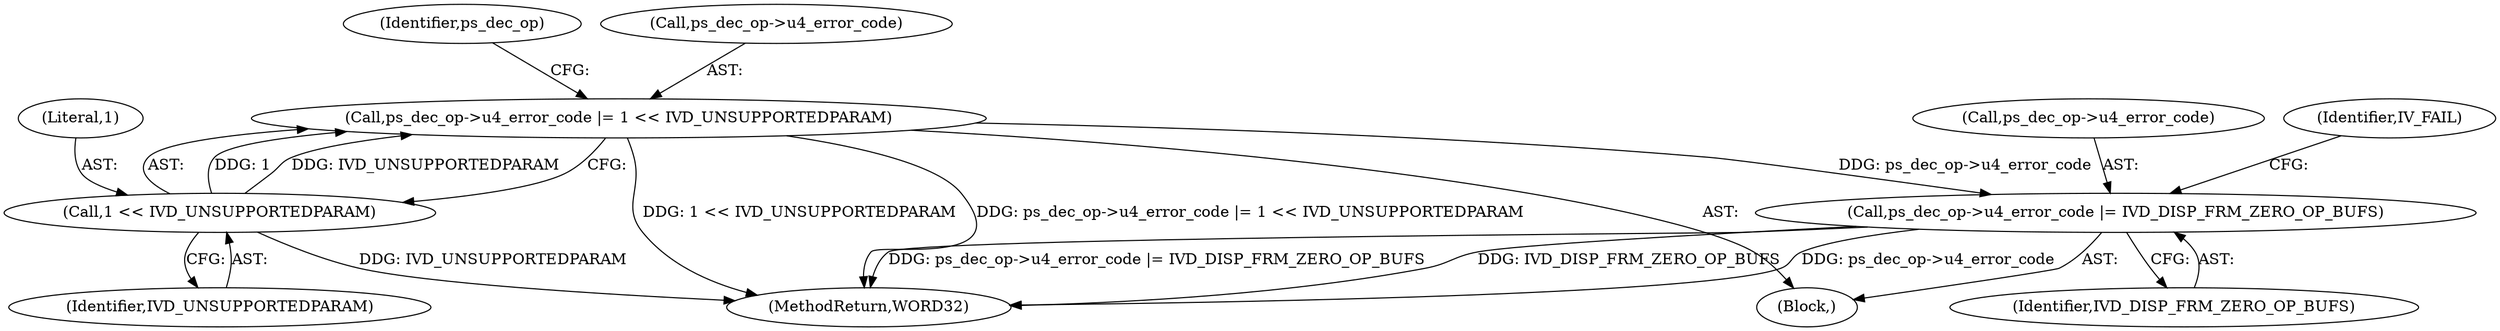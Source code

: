 digraph "0_Android_e86d3cfd2bc28dac421092106751e5638d54a848@pointer" {
"1000391" [label="(Call,ps_dec_op->u4_error_code |= 1 << IVD_UNSUPPORTEDPARAM)"];
"1000395" [label="(Call,1 << IVD_UNSUPPORTEDPARAM)"];
"1000398" [label="(Call,ps_dec_op->u4_error_code |= IVD_DISP_FRM_ZERO_OP_BUFS)"];
"1000400" [label="(Identifier,ps_dec_op)"];
"1000391" [label="(Call,ps_dec_op->u4_error_code |= 1 << IVD_UNSUPPORTEDPARAM)"];
"1000395" [label="(Call,1 << IVD_UNSUPPORTEDPARAM)"];
"1000390" [label="(Block,)"];
"1000396" [label="(Literal,1)"];
"1000398" [label="(Call,ps_dec_op->u4_error_code |= IVD_DISP_FRM_ZERO_OP_BUFS)"];
"1000397" [label="(Identifier,IVD_UNSUPPORTEDPARAM)"];
"1000402" [label="(Identifier,IVD_DISP_FRM_ZERO_OP_BUFS)"];
"1002270" [label="(MethodReturn,WORD32)"];
"1000404" [label="(Identifier,IV_FAIL)"];
"1000392" [label="(Call,ps_dec_op->u4_error_code)"];
"1000399" [label="(Call,ps_dec_op->u4_error_code)"];
"1000391" -> "1000390"  [label="AST: "];
"1000391" -> "1000395"  [label="CFG: "];
"1000392" -> "1000391"  [label="AST: "];
"1000395" -> "1000391"  [label="AST: "];
"1000400" -> "1000391"  [label="CFG: "];
"1000391" -> "1002270"  [label="DDG: ps_dec_op->u4_error_code |= 1 << IVD_UNSUPPORTEDPARAM"];
"1000391" -> "1002270"  [label="DDG: 1 << IVD_UNSUPPORTEDPARAM"];
"1000395" -> "1000391"  [label="DDG: 1"];
"1000395" -> "1000391"  [label="DDG: IVD_UNSUPPORTEDPARAM"];
"1000391" -> "1000398"  [label="DDG: ps_dec_op->u4_error_code"];
"1000395" -> "1000397"  [label="CFG: "];
"1000396" -> "1000395"  [label="AST: "];
"1000397" -> "1000395"  [label="AST: "];
"1000395" -> "1002270"  [label="DDG: IVD_UNSUPPORTEDPARAM"];
"1000398" -> "1000390"  [label="AST: "];
"1000398" -> "1000402"  [label="CFG: "];
"1000399" -> "1000398"  [label="AST: "];
"1000402" -> "1000398"  [label="AST: "];
"1000404" -> "1000398"  [label="CFG: "];
"1000398" -> "1002270"  [label="DDG: ps_dec_op->u4_error_code |= IVD_DISP_FRM_ZERO_OP_BUFS"];
"1000398" -> "1002270"  [label="DDG: IVD_DISP_FRM_ZERO_OP_BUFS"];
"1000398" -> "1002270"  [label="DDG: ps_dec_op->u4_error_code"];
}
